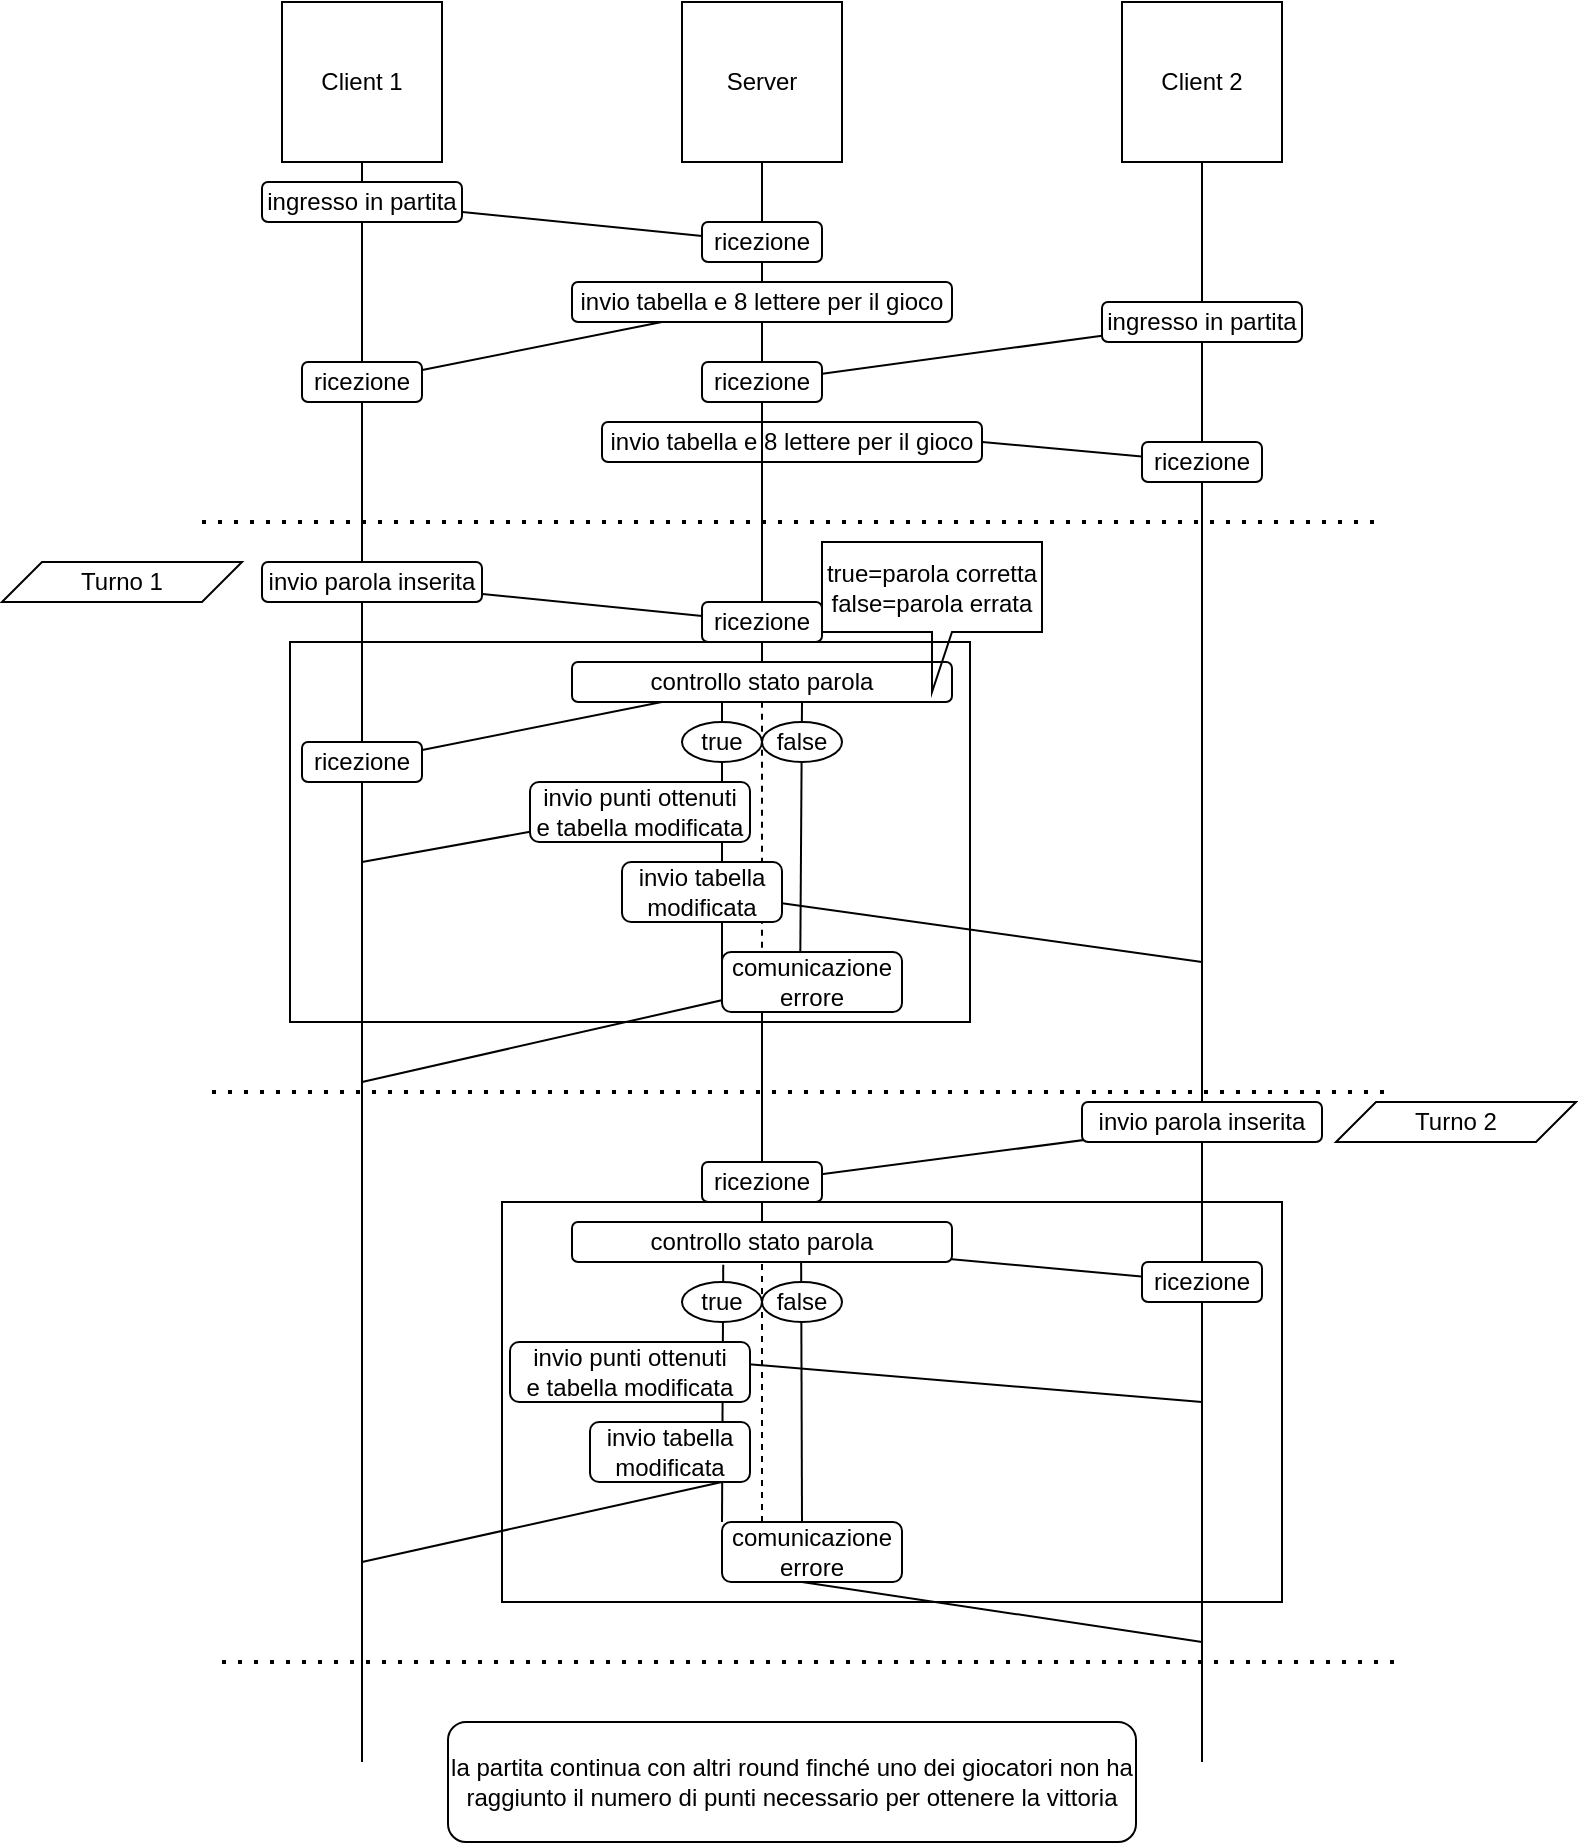 <mxfile version="22.1.4" type="device">
  <diagram id="B-0u0B66FT7RXI0lLQXR" name="Pagina-1">
    <mxGraphModel dx="1050" dy="566" grid="1" gridSize="10" guides="1" tooltips="1" connect="1" arrows="1" fold="1" page="1" pageScale="1" pageWidth="827" pageHeight="1169" math="0" shadow="0">
      <root>
        <mxCell id="0" />
        <mxCell id="1" parent="0" />
        <mxCell id="DWZ-1BGBQgugHrI2oRD2-1" value="Client 1" style="whiteSpace=wrap;html=1;aspect=fixed;" vertex="1" parent="1">
          <mxGeometry x="190" y="90" width="80" height="80" as="geometry" />
        </mxCell>
        <mxCell id="DWZ-1BGBQgugHrI2oRD2-2" value="Server" style="whiteSpace=wrap;html=1;aspect=fixed;" vertex="1" parent="1">
          <mxGeometry x="390" y="90" width="80" height="80" as="geometry" />
        </mxCell>
        <mxCell id="DWZ-1BGBQgugHrI2oRD2-3" value="" style="endArrow=none;html=1;rounded=0;entryX=0.5;entryY=1;entryDx=0;entryDy=0;" edge="1" parent="1" source="DWZ-1BGBQgugHrI2oRD2-15" target="DWZ-1BGBQgugHrI2oRD2-1">
          <mxGeometry width="50" height="50" relative="1" as="geometry">
            <mxPoint x="230" y="821" as="sourcePoint" />
            <mxPoint x="390" y="390" as="targetPoint" />
          </mxGeometry>
        </mxCell>
        <mxCell id="DWZ-1BGBQgugHrI2oRD2-4" value="" style="endArrow=none;html=1;rounded=0;entryX=0.5;entryY=1;entryDx=0;entryDy=0;" edge="1" parent="1" source="DWZ-1BGBQgugHrI2oRD2-13" target="DWZ-1BGBQgugHrI2oRD2-2">
          <mxGeometry width="50" height="50" relative="1" as="geometry">
            <mxPoint x="430" y="810" as="sourcePoint" />
            <mxPoint x="390" y="390" as="targetPoint" />
          </mxGeometry>
        </mxCell>
        <mxCell id="DWZ-1BGBQgugHrI2oRD2-5" value="" style="endArrow=none;html=1;rounded=0;" edge="1" parent="1">
          <mxGeometry width="50" height="50" relative="1" as="geometry">
            <mxPoint x="230" y="190" as="sourcePoint" />
            <mxPoint x="430" y="210" as="targetPoint" />
          </mxGeometry>
        </mxCell>
        <mxCell id="DWZ-1BGBQgugHrI2oRD2-6" value="ingresso in partita" style="rounded=1;whiteSpace=wrap;html=1;" vertex="1" parent="1">
          <mxGeometry x="180" y="180" width="100" height="20" as="geometry" />
        </mxCell>
        <mxCell id="DWZ-1BGBQgugHrI2oRD2-7" value="ricezione" style="rounded=1;whiteSpace=wrap;html=1;" vertex="1" parent="1">
          <mxGeometry x="400" y="200" width="60" height="20" as="geometry" />
        </mxCell>
        <mxCell id="DWZ-1BGBQgugHrI2oRD2-8" value="" style="endArrow=none;html=1;rounded=0;" edge="1" parent="1">
          <mxGeometry width="50" height="50" relative="1" as="geometry">
            <mxPoint x="230" y="280" as="sourcePoint" />
            <mxPoint x="430" y="240" as="targetPoint" />
          </mxGeometry>
        </mxCell>
        <mxCell id="DWZ-1BGBQgugHrI2oRD2-9" value="" style="endArrow=none;dashed=1;html=1;dashPattern=1 3;strokeWidth=2;rounded=0;" edge="1" parent="1">
          <mxGeometry width="50" height="50" relative="1" as="geometry">
            <mxPoint x="150" y="350" as="sourcePoint" />
            <mxPoint x="740" y="350" as="targetPoint" />
          </mxGeometry>
        </mxCell>
        <mxCell id="DWZ-1BGBQgugHrI2oRD2-10" value="Client 2" style="whiteSpace=wrap;html=1;aspect=fixed;" vertex="1" parent="1">
          <mxGeometry x="610" y="90" width="80" height="80" as="geometry" />
        </mxCell>
        <mxCell id="DWZ-1BGBQgugHrI2oRD2-11" value="" style="endArrow=none;html=1;rounded=0;entryX=0.5;entryY=1;entryDx=0;entryDy=0;" edge="1" parent="1" target="DWZ-1BGBQgugHrI2oRD2-10">
          <mxGeometry width="50" height="50" relative="1" as="geometry">
            <mxPoint x="650" y="970" as="sourcePoint" />
            <mxPoint x="810" y="390" as="targetPoint" />
          </mxGeometry>
        </mxCell>
        <mxCell id="DWZ-1BGBQgugHrI2oRD2-12" value="" style="endArrow=none;html=1;rounded=0;entryX=0.5;entryY=1;entryDx=0;entryDy=0;" edge="1" parent="1" source="DWZ-1BGBQgugHrI2oRD2-22" target="DWZ-1BGBQgugHrI2oRD2-13">
          <mxGeometry width="50" height="50" relative="1" as="geometry">
            <mxPoint x="430" y="810" as="sourcePoint" />
            <mxPoint x="430" y="170" as="targetPoint" />
          </mxGeometry>
        </mxCell>
        <mxCell id="DWZ-1BGBQgugHrI2oRD2-13" value="invio tabella e 8 lettere per il gioco" style="rounded=1;whiteSpace=wrap;html=1;" vertex="1" parent="1">
          <mxGeometry x="335" y="230" width="190" height="20" as="geometry" />
        </mxCell>
        <mxCell id="DWZ-1BGBQgugHrI2oRD2-14" value="" style="endArrow=none;html=1;rounded=0;entryX=0.5;entryY=1;entryDx=0;entryDy=0;" edge="1" parent="1" target="DWZ-1BGBQgugHrI2oRD2-15">
          <mxGeometry width="50" height="50" relative="1" as="geometry">
            <mxPoint x="230" y="970" as="sourcePoint" />
            <mxPoint x="230" y="170" as="targetPoint" />
          </mxGeometry>
        </mxCell>
        <mxCell id="DWZ-1BGBQgugHrI2oRD2-15" value="ricezione" style="rounded=1;whiteSpace=wrap;html=1;" vertex="1" parent="1">
          <mxGeometry x="200" y="270" width="60" height="20" as="geometry" />
        </mxCell>
        <mxCell id="DWZ-1BGBQgugHrI2oRD2-16" value="" style="endArrow=none;html=1;rounded=0;" edge="1" parent="1" target="DWZ-1BGBQgugHrI2oRD2-17">
          <mxGeometry width="50" height="50" relative="1" as="geometry">
            <mxPoint x="430" y="280" as="sourcePoint" />
            <mxPoint x="640" y="260" as="targetPoint" />
          </mxGeometry>
        </mxCell>
        <mxCell id="DWZ-1BGBQgugHrI2oRD2-17" value="ingresso in partita" style="rounded=1;whiteSpace=wrap;html=1;" vertex="1" parent="1">
          <mxGeometry x="600" y="240" width="100" height="20" as="geometry" />
        </mxCell>
        <mxCell id="DWZ-1BGBQgugHrI2oRD2-18" value="" style="endArrow=none;html=1;rounded=0;" edge="1" parent="1">
          <mxGeometry width="50" height="50" relative="1" as="geometry">
            <mxPoint x="430" y="300" as="sourcePoint" />
            <mxPoint x="650" y="320" as="targetPoint" />
          </mxGeometry>
        </mxCell>
        <mxCell id="DWZ-1BGBQgugHrI2oRD2-19" value="invio tabella e 8 lettere per il gioco" style="rounded=1;whiteSpace=wrap;html=1;" vertex="1" parent="1">
          <mxGeometry x="350" y="300" width="190" height="20" as="geometry" />
        </mxCell>
        <mxCell id="DWZ-1BGBQgugHrI2oRD2-20" value="ricezione" style="rounded=1;whiteSpace=wrap;html=1;" vertex="1" parent="1">
          <mxGeometry x="620" y="310" width="60" height="20" as="geometry" />
        </mxCell>
        <mxCell id="DWZ-1BGBQgugHrI2oRD2-21" value="" style="endArrow=none;html=1;rounded=0;entryX=0.5;entryY=1;entryDx=0;entryDy=0;exitX=0.5;exitY=1;exitDx=0;exitDy=0;" edge="1" parent="1" source="DWZ-1BGBQgugHrI2oRD2-28" target="DWZ-1BGBQgugHrI2oRD2-22">
          <mxGeometry width="50" height="50" relative="1" as="geometry">
            <mxPoint x="430" y="810" as="sourcePoint" />
            <mxPoint x="430" y="250" as="targetPoint" />
          </mxGeometry>
        </mxCell>
        <mxCell id="DWZ-1BGBQgugHrI2oRD2-22" value="ricezione" style="rounded=1;whiteSpace=wrap;html=1;" vertex="1" parent="1">
          <mxGeometry x="400" y="270" width="60" height="20" as="geometry" />
        </mxCell>
        <mxCell id="DWZ-1BGBQgugHrI2oRD2-23" value="Turno 1" style="shape=parallelogram;perimeter=parallelogramPerimeter;whiteSpace=wrap;html=1;fixedSize=1;" vertex="1" parent="1">
          <mxGeometry x="50" y="370" width="120" height="20" as="geometry" />
        </mxCell>
        <mxCell id="DWZ-1BGBQgugHrI2oRD2-24" value="" style="endArrow=none;html=1;rounded=0;" edge="1" parent="1">
          <mxGeometry width="50" height="50" relative="1" as="geometry">
            <mxPoint x="230" y="380" as="sourcePoint" />
            <mxPoint x="430" y="400" as="targetPoint" />
          </mxGeometry>
        </mxCell>
        <mxCell id="DWZ-1BGBQgugHrI2oRD2-25" value="invio parola inserita" style="rounded=1;whiteSpace=wrap;html=1;" vertex="1" parent="1">
          <mxGeometry x="180" y="370" width="110" height="20" as="geometry" />
        </mxCell>
        <mxCell id="DWZ-1BGBQgugHrI2oRD2-26" value="ricezione" style="rounded=1;whiteSpace=wrap;html=1;" vertex="1" parent="1">
          <mxGeometry x="400" y="390" width="60" height="20" as="geometry" />
        </mxCell>
        <mxCell id="DWZ-1BGBQgugHrI2oRD2-27" value="" style="endArrow=none;html=1;rounded=0;" edge="1" parent="1">
          <mxGeometry width="50" height="50" relative="1" as="geometry">
            <mxPoint x="230" y="470" as="sourcePoint" />
            <mxPoint x="430" y="430" as="targetPoint" />
          </mxGeometry>
        </mxCell>
        <mxCell id="DWZ-1BGBQgugHrI2oRD2-28" value="controllo stato parola" style="rounded=1;whiteSpace=wrap;html=1;" vertex="1" parent="1">
          <mxGeometry x="335" y="420" width="190" height="20" as="geometry" />
        </mxCell>
        <mxCell id="DWZ-1BGBQgugHrI2oRD2-29" value="ricezione" style="rounded=1;whiteSpace=wrap;html=1;" vertex="1" parent="1">
          <mxGeometry x="200" y="460" width="60" height="20" as="geometry" />
        </mxCell>
        <mxCell id="DWZ-1BGBQgugHrI2oRD2-30" value="" style="endArrow=none;dashed=1;html=1;rounded=0;" edge="1" parent="1">
          <mxGeometry width="50" height="50" relative="1" as="geometry">
            <mxPoint x="430" y="610.889" as="sourcePoint" />
            <mxPoint x="430" y="440" as="targetPoint" />
          </mxGeometry>
        </mxCell>
        <mxCell id="DWZ-1BGBQgugHrI2oRD2-31" value="" style="endArrow=none;html=1;rounded=0;" edge="1" parent="1" source="DWZ-1BGBQgugHrI2oRD2-34">
          <mxGeometry width="50" height="50" relative="1" as="geometry">
            <mxPoint x="410" y="530" as="sourcePoint" />
            <mxPoint x="410" y="440" as="targetPoint" />
          </mxGeometry>
        </mxCell>
        <mxCell id="DWZ-1BGBQgugHrI2oRD2-32" value="" style="endArrow=none;html=1;rounded=0;exitX=0.433;exitY=0.944;exitDx=0;exitDy=0;exitPerimeter=0;" edge="1" parent="1" source="DWZ-1BGBQgugHrI2oRD2-44">
          <mxGeometry width="50" height="50" relative="1" as="geometry">
            <mxPoint x="450" y="610" as="sourcePoint" />
            <mxPoint x="450" y="440" as="targetPoint" />
          </mxGeometry>
        </mxCell>
        <mxCell id="DWZ-1BGBQgugHrI2oRD2-33" value="" style="endArrow=none;html=1;rounded=0;exitX=0;exitY=0.75;exitDx=0;exitDy=0;" edge="1" parent="1" source="DWZ-1BGBQgugHrI2oRD2-44" target="DWZ-1BGBQgugHrI2oRD2-34">
          <mxGeometry width="50" height="50" relative="1" as="geometry">
            <mxPoint x="410" y="610" as="sourcePoint" />
            <mxPoint x="410" y="440" as="targetPoint" />
          </mxGeometry>
        </mxCell>
        <mxCell id="DWZ-1BGBQgugHrI2oRD2-34" value="true" style="ellipse;whiteSpace=wrap;html=1;" vertex="1" parent="1">
          <mxGeometry x="390" y="450" width="40" height="20" as="geometry" />
        </mxCell>
        <mxCell id="DWZ-1BGBQgugHrI2oRD2-35" value="false" style="ellipse;whiteSpace=wrap;html=1;" vertex="1" parent="1">
          <mxGeometry x="430" y="450" width="40" height="20" as="geometry" />
        </mxCell>
        <mxCell id="DWZ-1BGBQgugHrI2oRD2-36" value="true=parola corretta&lt;br&gt;false=parola errata" style="shape=callout;whiteSpace=wrap;html=1;perimeter=calloutPerimeter;fillColor=none;base=10;position2=0.5;" vertex="1" parent="1">
          <mxGeometry x="460" y="360" width="110" height="75" as="geometry" />
        </mxCell>
        <mxCell id="DWZ-1BGBQgugHrI2oRD2-37" value="" style="endArrow=none;html=1;rounded=0;" edge="1" parent="1" source="DWZ-1BGBQgugHrI2oRD2-39">
          <mxGeometry width="50" height="50" relative="1" as="geometry">
            <mxPoint x="230" y="520" as="sourcePoint" />
            <mxPoint x="410" y="480" as="targetPoint" />
          </mxGeometry>
        </mxCell>
        <mxCell id="DWZ-1BGBQgugHrI2oRD2-38" value="" style="endArrow=none;html=1;rounded=0;" edge="1" parent="1" target="DWZ-1BGBQgugHrI2oRD2-39">
          <mxGeometry width="50" height="50" relative="1" as="geometry">
            <mxPoint x="230" y="520" as="sourcePoint" />
            <mxPoint x="410" y="480" as="targetPoint" />
          </mxGeometry>
        </mxCell>
        <mxCell id="DWZ-1BGBQgugHrI2oRD2-39" value="invio punti ottenuti&lt;br&gt;e tabella modificata" style="rounded=1;whiteSpace=wrap;html=1;" vertex="1" parent="1">
          <mxGeometry x="314" y="480" width="110" height="30" as="geometry" />
        </mxCell>
        <mxCell id="DWZ-1BGBQgugHrI2oRD2-40" value="" style="endArrow=none;html=1;rounded=0;" edge="1" parent="1" source="DWZ-1BGBQgugHrI2oRD2-42">
          <mxGeometry width="50" height="50" relative="1" as="geometry">
            <mxPoint x="410" y="530" as="sourcePoint" />
            <mxPoint x="650" y="570" as="targetPoint" />
          </mxGeometry>
        </mxCell>
        <mxCell id="DWZ-1BGBQgugHrI2oRD2-41" value="" style="endArrow=none;html=1;rounded=0;" edge="1" parent="1" target="DWZ-1BGBQgugHrI2oRD2-42">
          <mxGeometry width="50" height="50" relative="1" as="geometry">
            <mxPoint x="410" y="530" as="sourcePoint" />
            <mxPoint x="650" y="570" as="targetPoint" />
          </mxGeometry>
        </mxCell>
        <mxCell id="DWZ-1BGBQgugHrI2oRD2-42" value="invio tabella modificata" style="rounded=1;whiteSpace=wrap;html=1;" vertex="1" parent="1">
          <mxGeometry x="360" y="520" width="80" height="30" as="geometry" />
        </mxCell>
        <mxCell id="DWZ-1BGBQgugHrI2oRD2-43" value="" style="endArrow=none;html=1;rounded=0;" edge="1" parent="1">
          <mxGeometry width="50" height="50" relative="1" as="geometry">
            <mxPoint x="230" y="630" as="sourcePoint" />
            <mxPoint x="450" y="580" as="targetPoint" />
          </mxGeometry>
        </mxCell>
        <mxCell id="DWZ-1BGBQgugHrI2oRD2-44" value="comunicazione errore" style="rounded=1;whiteSpace=wrap;html=1;" vertex="1" parent="1">
          <mxGeometry x="410" y="565" width="90" height="30" as="geometry" />
        </mxCell>
        <mxCell id="DWZ-1BGBQgugHrI2oRD2-45" value="" style="endArrow=none;html=1;rounded=0;" edge="1" parent="1" source="DWZ-1BGBQgugHrI2oRD2-53">
          <mxGeometry width="50" height="50" relative="1" as="geometry">
            <mxPoint x="430" y="820" as="sourcePoint" />
            <mxPoint x="430" y="595" as="targetPoint" />
          </mxGeometry>
        </mxCell>
        <mxCell id="DWZ-1BGBQgugHrI2oRD2-46" value="" style="endArrow=none;dashed=1;html=1;dashPattern=1 3;strokeWidth=2;rounded=0;" edge="1" parent="1">
          <mxGeometry width="50" height="50" relative="1" as="geometry">
            <mxPoint x="155" y="635" as="sourcePoint" />
            <mxPoint x="745" y="635" as="targetPoint" />
          </mxGeometry>
        </mxCell>
        <mxCell id="DWZ-1BGBQgugHrI2oRD2-47" value="" style="rounded=0;whiteSpace=wrap;html=1;fillColor=none;" vertex="1" parent="1">
          <mxGeometry x="300" y="690" width="390" height="200" as="geometry" />
        </mxCell>
        <mxCell id="DWZ-1BGBQgugHrI2oRD2-48" value="Turno 2" style="shape=parallelogram;perimeter=parallelogramPerimeter;whiteSpace=wrap;html=1;fixedSize=1;" vertex="1" parent="1">
          <mxGeometry x="717" y="640" width="120" height="20" as="geometry" />
        </mxCell>
        <mxCell id="DWZ-1BGBQgugHrI2oRD2-49" value="" style="endArrow=none;html=1;rounded=0;" edge="1" parent="1">
          <mxGeometry width="50" height="50" relative="1" as="geometry">
            <mxPoint x="430" y="680" as="sourcePoint" />
            <mxPoint x="660" y="650" as="targetPoint" />
          </mxGeometry>
        </mxCell>
        <mxCell id="DWZ-1BGBQgugHrI2oRD2-50" value="" style="endArrow=none;html=1;rounded=0;" edge="1" parent="1">
          <mxGeometry width="50" height="50" relative="1" as="geometry">
            <mxPoint x="430" y="710" as="sourcePoint" />
            <mxPoint x="650" y="730" as="targetPoint" />
          </mxGeometry>
        </mxCell>
        <mxCell id="DWZ-1BGBQgugHrI2oRD2-51" value="invio parola inserita" style="rounded=1;whiteSpace=wrap;html=1;" vertex="1" parent="1">
          <mxGeometry x="590" y="640" width="120" height="20" as="geometry" />
        </mxCell>
        <mxCell id="DWZ-1BGBQgugHrI2oRD2-52" value="" style="endArrow=none;html=1;rounded=0;exitX=0.5;exitY=1;exitDx=0;exitDy=0;" edge="1" parent="1" source="DWZ-1BGBQgugHrI2oRD2-54" target="DWZ-1BGBQgugHrI2oRD2-53">
          <mxGeometry width="50" height="50" relative="1" as="geometry">
            <mxPoint x="430" y="820" as="sourcePoint" />
            <mxPoint x="430" y="595" as="targetPoint" />
          </mxGeometry>
        </mxCell>
        <mxCell id="DWZ-1BGBQgugHrI2oRD2-53" value="ricezione" style="rounded=1;whiteSpace=wrap;html=1;" vertex="1" parent="1">
          <mxGeometry x="400" y="670" width="60" height="20" as="geometry" />
        </mxCell>
        <mxCell id="DWZ-1BGBQgugHrI2oRD2-54" value="controllo stato parola" style="rounded=1;whiteSpace=wrap;html=1;" vertex="1" parent="1">
          <mxGeometry x="335" y="700" width="190" height="20" as="geometry" />
        </mxCell>
        <mxCell id="DWZ-1BGBQgugHrI2oRD2-55" value="ricezione" style="rounded=1;whiteSpace=wrap;html=1;" vertex="1" parent="1">
          <mxGeometry x="620" y="720" width="60" height="20" as="geometry" />
        </mxCell>
        <mxCell id="DWZ-1BGBQgugHrI2oRD2-56" value="" style="endArrow=none;dashed=1;html=1;rounded=0;entryX=0.5;entryY=1;entryDx=0;entryDy=0;" edge="1" parent="1" target="DWZ-1BGBQgugHrI2oRD2-54">
          <mxGeometry width="50" height="50" relative="1" as="geometry">
            <mxPoint x="430" y="850" as="sourcePoint" />
            <mxPoint x="430" y="730" as="targetPoint" />
          </mxGeometry>
        </mxCell>
        <mxCell id="DWZ-1BGBQgugHrI2oRD2-57" value="" style="endArrow=none;html=1;rounded=0;entryX=0.398;entryY=1.07;entryDx=0;entryDy=0;entryPerimeter=0;" edge="1" parent="1" target="DWZ-1BGBQgugHrI2oRD2-54">
          <mxGeometry width="50" height="50" relative="1" as="geometry">
            <mxPoint x="410" y="850" as="sourcePoint" />
            <mxPoint x="410" y="760" as="targetPoint" />
          </mxGeometry>
        </mxCell>
        <mxCell id="DWZ-1BGBQgugHrI2oRD2-58" value="" style="endArrow=none;html=1;rounded=0;entryX=0.603;entryY=1;entryDx=0;entryDy=0;entryPerimeter=0;" edge="1" parent="1" target="DWZ-1BGBQgugHrI2oRD2-54">
          <mxGeometry width="50" height="50" relative="1" as="geometry">
            <mxPoint x="450" y="850" as="sourcePoint" />
            <mxPoint x="449.5" y="730" as="targetPoint" />
          </mxGeometry>
        </mxCell>
        <mxCell id="DWZ-1BGBQgugHrI2oRD2-59" value="true" style="ellipse;whiteSpace=wrap;html=1;" vertex="1" parent="1">
          <mxGeometry x="390" y="730" width="40" height="20" as="geometry" />
        </mxCell>
        <mxCell id="DWZ-1BGBQgugHrI2oRD2-60" value="false" style="ellipse;whiteSpace=wrap;html=1;" vertex="1" parent="1">
          <mxGeometry x="430" y="730" width="40" height="20" as="geometry" />
        </mxCell>
        <mxCell id="DWZ-1BGBQgugHrI2oRD2-61" value="" style="endArrow=none;html=1;rounded=0;" edge="1" parent="1">
          <mxGeometry width="50" height="50" relative="1" as="geometry">
            <mxPoint x="410" y="770" as="sourcePoint" />
            <mxPoint x="650" y="790" as="targetPoint" />
          </mxGeometry>
        </mxCell>
        <mxCell id="DWZ-1BGBQgugHrI2oRD2-62" value="invio punti ottenuti&lt;br&gt;e tabella modificata" style="rounded=1;whiteSpace=wrap;html=1;" vertex="1" parent="1">
          <mxGeometry x="304" y="760" width="120" height="30" as="geometry" />
        </mxCell>
        <mxCell id="DWZ-1BGBQgugHrI2oRD2-63" value="invio tabella&lt;br&gt;modificata" style="rounded=1;whiteSpace=wrap;html=1;fillColor=default;" vertex="1" parent="1">
          <mxGeometry x="344" y="800" width="80" height="30" as="geometry" />
        </mxCell>
        <mxCell id="DWZ-1BGBQgugHrI2oRD2-64" value="" style="endArrow=none;html=1;rounded=0;strokeColor=default;" edge="1" parent="1">
          <mxGeometry width="50" height="50" relative="1" as="geometry">
            <mxPoint x="410" y="830" as="sourcePoint" />
            <mxPoint x="230" y="870" as="targetPoint" />
          </mxGeometry>
        </mxCell>
        <mxCell id="DWZ-1BGBQgugHrI2oRD2-65" value="" style="endArrow=none;html=1;rounded=0;strokeColor=default;" edge="1" parent="1">
          <mxGeometry width="50" height="50" relative="1" as="geometry">
            <mxPoint x="650" y="910" as="sourcePoint" />
            <mxPoint x="450" y="880" as="targetPoint" />
          </mxGeometry>
        </mxCell>
        <mxCell id="DWZ-1BGBQgugHrI2oRD2-66" value="" style="endArrow=none;dashed=1;html=1;rounded=0;" edge="1" parent="1" target="DWZ-1BGBQgugHrI2oRD2-67">
          <mxGeometry width="50" height="50" relative="1" as="geometry">
            <mxPoint x="430" y="880" as="sourcePoint" />
            <mxPoint x="430" y="720" as="targetPoint" />
          </mxGeometry>
        </mxCell>
        <mxCell id="DWZ-1BGBQgugHrI2oRD2-67" value="comunicazione errore" style="rounded=1;whiteSpace=wrap;html=1;" vertex="1" parent="1">
          <mxGeometry x="410" y="850" width="90" height="30" as="geometry" />
        </mxCell>
        <mxCell id="DWZ-1BGBQgugHrI2oRD2-68" value="" style="endArrow=none;dashed=1;html=1;dashPattern=1 3;strokeWidth=2;rounded=0;" edge="1" parent="1">
          <mxGeometry width="50" height="50" relative="1" as="geometry">
            <mxPoint x="160" y="920" as="sourcePoint" />
            <mxPoint x="750" y="920" as="targetPoint" />
          </mxGeometry>
        </mxCell>
        <mxCell id="DWZ-1BGBQgugHrI2oRD2-69" value="" style="rounded=0;whiteSpace=wrap;html=1;fillColor=none;" vertex="1" parent="1">
          <mxGeometry x="194" y="410" width="340" height="190" as="geometry" />
        </mxCell>
        <mxCell id="DWZ-1BGBQgugHrI2oRD2-70" value="la partita continua con altri round finché uno dei giocatori non ha raggiunto il numero di punti necessario per ottenere la vittoria" style="rounded=1;whiteSpace=wrap;html=1;" vertex="1" parent="1">
          <mxGeometry x="273" y="950" width="344" height="60" as="geometry" />
        </mxCell>
      </root>
    </mxGraphModel>
  </diagram>
</mxfile>
